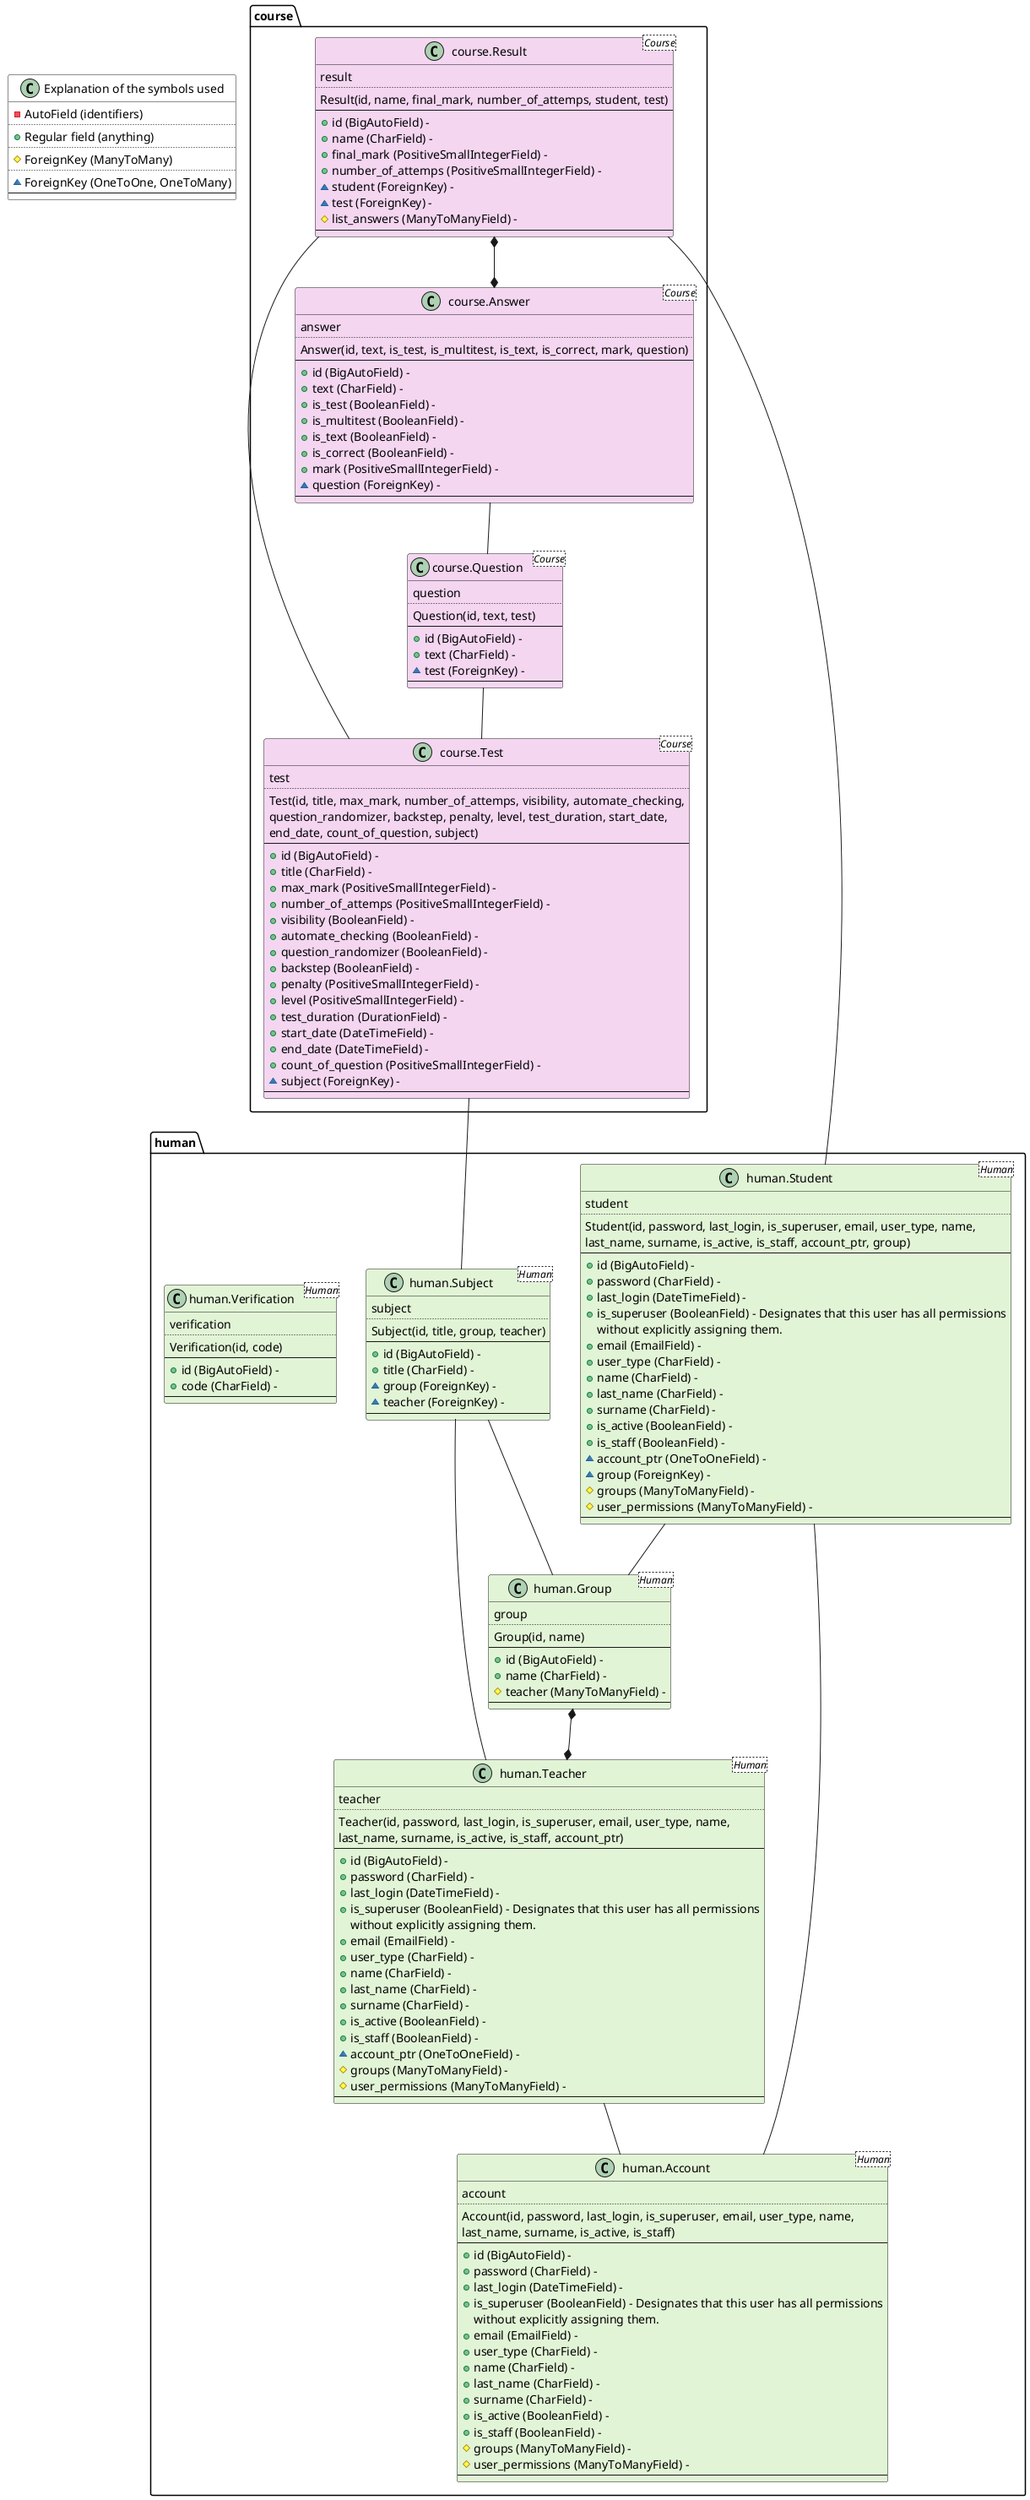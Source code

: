 @startuml 

    class "Explanation of the symbols used" as DESCRIPTION #FFF {
    - AutoField (identifiers)
    ..
    + Regular field (anything)
    ..
    # ForeignKey (ManyToMany)
    ..
    ~ ForeignKey (OneToOne, OneToMany)
    --
}


class "course.Test <Course>" as course.Test #f4d6f1 {
    test
    ..
    Test(id, title, max_mark, number_of_attemps, visibility, automate_checking,
question_randomizer, backstep, penalty, level, test_duration, start_date,
end_date, count_of_question, subject)
    --
    + id (BigAutoField) - 
    + title (CharField) - 
    + max_mark (PositiveSmallIntegerField) - 
    + number_of_attemps (PositiveSmallIntegerField) - 
    + visibility (BooleanField) - 
    + automate_checking (BooleanField) - 
    + question_randomizer (BooleanField) - 
    + backstep (BooleanField) - 
    + penalty (PositiveSmallIntegerField) - 
    + level (PositiveSmallIntegerField) - 
    + test_duration (DurationField) - 
    + start_date (DateTimeField) - 
    + end_date (DateTimeField) - 
    + count_of_question (PositiveSmallIntegerField) - 
    ~ subject (ForeignKey) - 
    --
}
course.Test -- human.Subject


class "course.Question <Course>" as course.Question #f4d6f1 {
    question
    ..
    Question(id, text, test)
    --
    + id (BigAutoField) - 
    + text (CharField) - 
    ~ test (ForeignKey) - 
    --
}
course.Question -- course.Test


class "course.Answer <Course>" as course.Answer #f4d6f1 {
    answer
    ..
    Answer(id, text, is_test, is_multitest, is_text, is_correct, mark, question)
    --
    + id (BigAutoField) - 
    + text (CharField) - 
    + is_test (BooleanField) - 
    + is_multitest (BooleanField) - 
    + is_text (BooleanField) - 
    + is_correct (BooleanField) - 
    + mark (PositiveSmallIntegerField) - 
    ~ question (ForeignKey) - 
    --
}
course.Answer -- course.Question


class "course.Result <Course>" as course.Result #f4d6f1 {
    result
    ..
    Result(id, name, final_mark, number_of_attemps, student, test)
    --
    + id (BigAutoField) - 
    + name (CharField) - 
    + final_mark (PositiveSmallIntegerField) - 
    + number_of_attemps (PositiveSmallIntegerField) - 
    ~ student (ForeignKey) - 
    ~ test (ForeignKey) - 
    # list_answers (ManyToManyField) - 
    --
}
course.Result -- human.Student
course.Result -- course.Test
course.Result *--* course.Answer


class "human.Account <Human>" as human.Account #e2f4d6 {
    account
    ..
    Account(id, password, last_login, is_superuser, email, user_type, name,
last_name, surname, is_active, is_staff)
    --
    + id (BigAutoField) - 
    + password (CharField) - 
    + last_login (DateTimeField) - 
    + is_superuser (BooleanField) - Designates that this user has all permissions
without explicitly assigning them.
    + email (EmailField) - 
    + user_type (CharField) - 
    + name (CharField) - 
    + last_name (CharField) - 
    + surname (CharField) - 
    + is_active (BooleanField) - 
    + is_staff (BooleanField) - 
    # groups (ManyToManyField) - 
    # user_permissions (ManyToManyField) - 
    --
}


class "human.Teacher <Human>" as human.Teacher #e2f4d6 {
    teacher
    ..
    Teacher(id, password, last_login, is_superuser, email, user_type, name,
last_name, surname, is_active, is_staff, account_ptr)
    --
    + id (BigAutoField) - 
    + password (CharField) - 
    + last_login (DateTimeField) - 
    + is_superuser (BooleanField) - Designates that this user has all permissions
without explicitly assigning them.
    + email (EmailField) - 
    + user_type (CharField) - 
    + name (CharField) - 
    + last_name (CharField) - 
    + surname (CharField) - 
    + is_active (BooleanField) - 
    + is_staff (BooleanField) - 
    ~ account_ptr (OneToOneField) - 
    # groups (ManyToManyField) - 
    # user_permissions (ManyToManyField) - 
    --
}
human.Teacher -- human.Account


class "human.Group <Human>" as human.Group #e2f4d6 {
    group
    ..
    Group(id, name)
    --
    + id (BigAutoField) - 
    + name (CharField) - 
    # teacher (ManyToManyField) - 
    --
}
human.Group *--* human.Teacher


class "human.Student <Human>" as human.Student #e2f4d6 {
    student
    ..
    Student(id, password, last_login, is_superuser, email, user_type, name,
last_name, surname, is_active, is_staff, account_ptr, group)
    --
    + id (BigAutoField) - 
    + password (CharField) - 
    + last_login (DateTimeField) - 
    + is_superuser (BooleanField) - Designates that this user has all permissions
without explicitly assigning them.
    + email (EmailField) - 
    + user_type (CharField) - 
    + name (CharField) - 
    + last_name (CharField) - 
    + surname (CharField) - 
    + is_active (BooleanField) - 
    + is_staff (BooleanField) - 
    ~ account_ptr (OneToOneField) - 
    ~ group (ForeignKey) - 
    # groups (ManyToManyField) - 
    # user_permissions (ManyToManyField) - 
    --
}
human.Student -- human.Account
human.Student -- human.Group


class "human.Subject <Human>" as human.Subject #e2f4d6 {
    subject
    ..
    Subject(id, title, group, teacher)
    --
    + id (BigAutoField) - 
    + title (CharField) - 
    ~ group (ForeignKey) - 
    ~ teacher (ForeignKey) - 
    --
}
human.Subject -- human.Group
human.Subject -- human.Teacher


class "human.Verification <Human>" as human.Verification #e2f4d6 {
    verification
    ..
    Verification(id, code)
    --
    + id (BigAutoField) - 
    + code (CharField) - 
    --
}


@enduml
